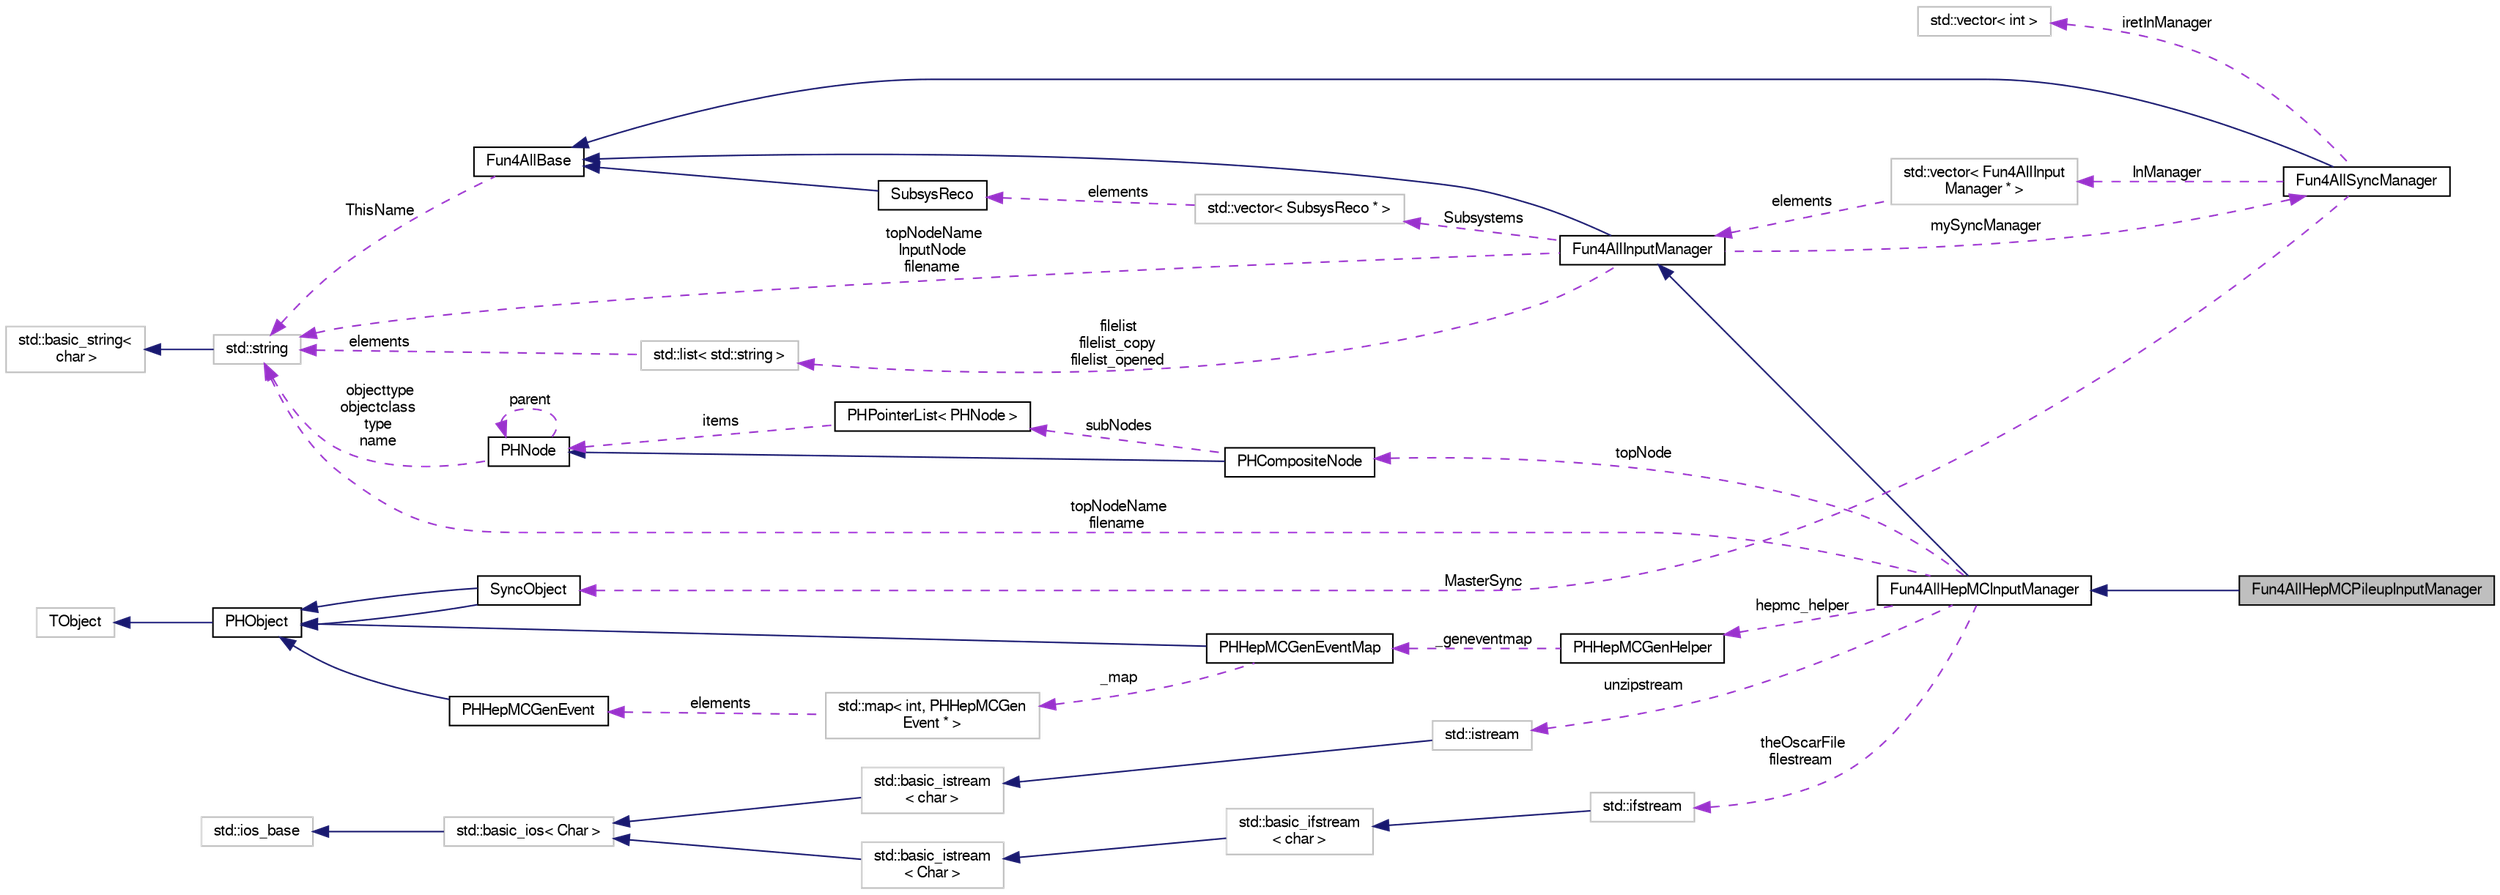 digraph "Fun4AllHepMCPileupInputManager"
{
  bgcolor="transparent";
  edge [fontname="FreeSans",fontsize="10",labelfontname="FreeSans",labelfontsize="10"];
  node [fontname="FreeSans",fontsize="10",shape=record];
  rankdir="LR";
  Node1 [label="Fun4AllHepMCPileupInputManager",height=0.2,width=0.4,color="black", fillcolor="grey75", style="filled" fontcolor="black"];
  Node2 -> Node1 [dir="back",color="midnightblue",fontsize="10",style="solid",fontname="FreeSans"];
  Node2 [label="Fun4AllHepMCInputManager",height=0.2,width=0.4,color="black",URL="$d6/d6f/classFun4AllHepMCInputManager.html"];
  Node3 -> Node2 [dir="back",color="midnightblue",fontsize="10",style="solid",fontname="FreeSans"];
  Node3 [label="Fun4AllInputManager",height=0.2,width=0.4,color="black",URL="$d4/da9/classFun4AllInputManager.html"];
  Node4 -> Node3 [dir="back",color="midnightblue",fontsize="10",style="solid",fontname="FreeSans"];
  Node4 [label="Fun4AllBase",height=0.2,width=0.4,color="black",URL="$d5/dec/classFun4AllBase.html"];
  Node5 -> Node4 [dir="back",color="darkorchid3",fontsize="10",style="dashed",label=" ThisName" ,fontname="FreeSans"];
  Node5 [label="std::string",height=0.2,width=0.4,color="grey75",tooltip="STL class. "];
  Node6 -> Node5 [dir="back",color="midnightblue",fontsize="10",style="solid",fontname="FreeSans"];
  Node6 [label="std::basic_string\<\l char \>",height=0.2,width=0.4,color="grey75",tooltip="STL class. "];
  Node7 -> Node3 [dir="back",color="darkorchid3",fontsize="10",style="dashed",label=" Subsystems" ,fontname="FreeSans"];
  Node7 [label="std::vector\< SubsysReco * \>",height=0.2,width=0.4,color="grey75"];
  Node8 -> Node7 [dir="back",color="darkorchid3",fontsize="10",style="dashed",label=" elements" ,fontname="FreeSans"];
  Node8 [label="SubsysReco",height=0.2,width=0.4,color="black",URL="$d0/d32/classSubsysReco.html"];
  Node4 -> Node8 [dir="back",color="midnightblue",fontsize="10",style="solid",fontname="FreeSans"];
  Node9 -> Node3 [dir="back",color="darkorchid3",fontsize="10",style="dashed",label=" mySyncManager" ,fontname="FreeSans"];
  Node9 [label="Fun4AllSyncManager",height=0.2,width=0.4,color="black",URL="$dd/ded/classFun4AllSyncManager.html"];
  Node4 -> Node9 [dir="back",color="midnightblue",fontsize="10",style="solid",fontname="FreeSans"];
  Node10 -> Node9 [dir="back",color="darkorchid3",fontsize="10",style="dashed",label=" InManager" ,fontname="FreeSans"];
  Node10 [label="std::vector\< Fun4AllInput\lManager * \>",height=0.2,width=0.4,color="grey75"];
  Node3 -> Node10 [dir="back",color="darkorchid3",fontsize="10",style="dashed",label=" elements" ,fontname="FreeSans"];
  Node11 -> Node9 [dir="back",color="darkorchid3",fontsize="10",style="dashed",label=" MasterSync" ,fontname="FreeSans"];
  Node11 [label="SyncObject",height=0.2,width=0.4,color="black",URL="$de/dbb/classSyncObject.html"];
  Node12 -> Node11 [dir="back",color="midnightblue",fontsize="10",style="solid",fontname="FreeSans"];
  Node12 [label="PHObject",height=0.2,width=0.4,color="black",URL="$d9/d24/classPHObject.html"];
  Node13 -> Node12 [dir="back",color="midnightblue",fontsize="10",style="solid",fontname="FreeSans"];
  Node13 [label="TObject",height=0.2,width=0.4,color="grey75"];
  Node12 -> Node11 [dir="back",color="midnightblue",fontsize="10",style="solid",fontname="FreeSans"];
  Node14 -> Node9 [dir="back",color="darkorchid3",fontsize="10",style="dashed",label=" iretInManager" ,fontname="FreeSans"];
  Node14 [label="std::vector\< int \>",height=0.2,width=0.4,color="grey75"];
  Node5 -> Node3 [dir="back",color="darkorchid3",fontsize="10",style="dashed",label=" topNodeName\nInputNode\nfilename" ,fontname="FreeSans"];
  Node15 -> Node3 [dir="back",color="darkorchid3",fontsize="10",style="dashed",label=" filelist\nfilelist_copy\nfilelist_opened" ,fontname="FreeSans"];
  Node15 [label="std::list\< std::string \>",height=0.2,width=0.4,color="grey75"];
  Node5 -> Node15 [dir="back",color="darkorchid3",fontsize="10",style="dashed",label=" elements" ,fontname="FreeSans"];
  Node16 -> Node2 [dir="back",color="darkorchid3",fontsize="10",style="dashed",label=" hepmc_helper" ,fontname="FreeSans"];
  Node16 [label="PHHepMCGenHelper",height=0.2,width=0.4,color="black",URL="$dd/d2a/classPHHepMCGenHelper.html",tooltip="PHHepMCGenHelper provides service of DST upload of HepMC subevent, vertex assignment and random gener..."];
  Node17 -> Node16 [dir="back",color="darkorchid3",fontsize="10",style="dashed",label=" _geneventmap" ,fontname="FreeSans"];
  Node17 [label="PHHepMCGenEventMap",height=0.2,width=0.4,color="black",URL="$d5/d41/classPHHepMCGenEventMap.html",tooltip="PHHepMCGenEventMap is collection of HEPMC events input into this simulation map of embedding ID -&gt; PH..."];
  Node12 -> Node17 [dir="back",color="midnightblue",fontsize="10",style="solid",fontname="FreeSans"];
  Node18 -> Node17 [dir="back",color="darkorchid3",fontsize="10",style="dashed",label=" _map" ,fontname="FreeSans"];
  Node18 [label="std::map\< int, PHHepMCGen\lEvent * \>",height=0.2,width=0.4,color="grey75"];
  Node19 -> Node18 [dir="back",color="darkorchid3",fontsize="10",style="dashed",label=" elements" ,fontname="FreeSans"];
  Node19 [label="PHHepMCGenEvent",height=0.2,width=0.4,color="black",URL="$d7/d7b/classPHHepMCGenEvent.html"];
  Node12 -> Node19 [dir="back",color="midnightblue",fontsize="10",style="solid",fontname="FreeSans"];
  Node20 -> Node2 [dir="back",color="darkorchid3",fontsize="10",style="dashed",label=" unzipstream" ,fontname="FreeSans"];
  Node20 [label="std::istream",height=0.2,width=0.4,color="grey75",tooltip="STL class. "];
  Node21 -> Node20 [dir="back",color="midnightblue",fontsize="10",style="solid",fontname="FreeSans"];
  Node21 [label="std::basic_istream\l\< char \>",height=0.2,width=0.4,color="grey75",tooltip="STL class. "];
  Node22 -> Node21 [dir="back",color="midnightblue",fontsize="10",style="solid",fontname="FreeSans"];
  Node22 [label="std::basic_ios\< Char \>",height=0.2,width=0.4,color="grey75",tooltip="STL class. "];
  Node23 -> Node22 [dir="back",color="midnightblue",fontsize="10",style="solid",fontname="FreeSans"];
  Node23 [label="std::ios_base",height=0.2,width=0.4,color="grey75",tooltip="STL class. "];
  Node24 -> Node2 [dir="back",color="darkorchid3",fontsize="10",style="dashed",label=" theOscarFile\nfilestream" ,fontname="FreeSans"];
  Node24 [label="std::ifstream",height=0.2,width=0.4,color="grey75",tooltip="STL class. "];
  Node25 -> Node24 [dir="back",color="midnightblue",fontsize="10",style="solid",fontname="FreeSans"];
  Node25 [label="std::basic_ifstream\l\< char \>",height=0.2,width=0.4,color="grey75",tooltip="STL class. "];
  Node26 -> Node25 [dir="back",color="midnightblue",fontsize="10",style="solid",fontname="FreeSans"];
  Node26 [label="std::basic_istream\l\< Char \>",height=0.2,width=0.4,color="grey75",tooltip="STL class. "];
  Node22 -> Node26 [dir="back",color="midnightblue",fontsize="10",style="solid",fontname="FreeSans"];
  Node5 -> Node2 [dir="back",color="darkorchid3",fontsize="10",style="dashed",label=" topNodeName\nfilename" ,fontname="FreeSans"];
  Node27 -> Node2 [dir="back",color="darkorchid3",fontsize="10",style="dashed",label=" topNode" ,fontname="FreeSans"];
  Node27 [label="PHCompositeNode",height=0.2,width=0.4,color="black",URL="$d5/dca/classPHCompositeNode.html"];
  Node28 -> Node27 [dir="back",color="midnightblue",fontsize="10",style="solid",fontname="FreeSans"];
  Node28 [label="PHNode",height=0.2,width=0.4,color="black",URL="$dc/d82/classPHNode.html"];
  Node28 -> Node28 [dir="back",color="darkorchid3",fontsize="10",style="dashed",label=" parent" ,fontname="FreeSans"];
  Node5 -> Node28 [dir="back",color="darkorchid3",fontsize="10",style="dashed",label=" objecttype\nobjectclass\ntype\nname" ,fontname="FreeSans"];
  Node29 -> Node27 [dir="back",color="darkorchid3",fontsize="10",style="dashed",label=" subNodes" ,fontname="FreeSans"];
  Node29 [label="PHPointerList\< PHNode \>",height=0.2,width=0.4,color="black",URL="$d6/d86/classPHPointerList.html"];
  Node28 -> Node29 [dir="back",color="darkorchid3",fontsize="10",style="dashed",label=" items" ,fontname="FreeSans"];
}
